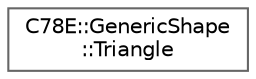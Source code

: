 digraph "Graphical Class Hierarchy"
{
 // LATEX_PDF_SIZE
  bgcolor="transparent";
  edge [fontname=Helvetica,fontsize=10,labelfontname=Helvetica,labelfontsize=10];
  node [fontname=Helvetica,fontsize=10,shape=box,height=0.2,width=0.4];
  rankdir="LR";
  Node0 [id="Node000000",label="C78E::GenericShape\l::Triangle",height=0.2,width=0.4,color="grey40", fillcolor="white", style="filled",URL="$d0/d80/class_c78_e_1_1_generic_shape_1_1_triangle.html",tooltip=" "];
}
